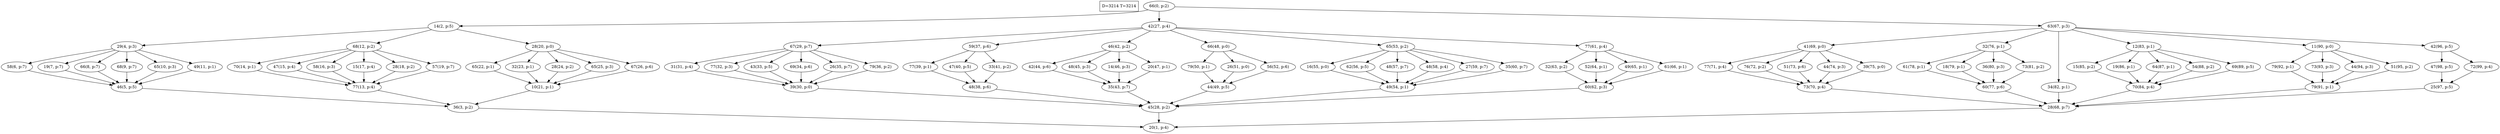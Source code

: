 digraph Task {
i [shape=box, label="D=3214 T=3214"]; 
0 [label="66(0, p:2)"];
1 [label="20(1, p:4)"];
2 [label="14(2, p:5)"];
3 [label="36(3, p:2)"];
4 [label="29(4, p:3)"];
5 [label="46(5, p:5)"];
6 [label="58(6, p:7)"];
7 [label="19(7, p:7)"];
8 [label="66(8, p:7)"];
9 [label="68(9, p:7)"];
10 [label="65(10, p:3)"];
11 [label="49(11, p:1)"];
12 [label="68(12, p:2)"];
13 [label="77(13, p:4)"];
14 [label="70(14, p:1)"];
15 [label="47(15, p:4)"];
16 [label="58(16, p:3)"];
17 [label="15(17, p:4)"];
18 [label="28(18, p:2)"];
19 [label="57(19, p:7)"];
20 [label="28(20, p:0)"];
21 [label="10(21, p:1)"];
22 [label="65(22, p:1)"];
23 [label="32(23, p:1)"];
24 [label="28(24, p:2)"];
25 [label="65(25, p:3)"];
26 [label="67(26, p:6)"];
27 [label="42(27, p:4)"];
28 [label="45(28, p:2)"];
29 [label="67(29, p:7)"];
30 [label="39(30, p:0)"];
31 [label="31(31, p:4)"];
32 [label="77(32, p:3)"];
33 [label="43(33, p:5)"];
34 [label="69(34, p:6)"];
35 [label="26(35, p:7)"];
36 [label="79(36, p:2)"];
37 [label="59(37, p:6)"];
38 [label="48(38, p:6)"];
39 [label="77(39, p:1)"];
40 [label="47(40, p:5)"];
41 [label="33(41, p:2)"];
42 [label="46(42, p:2)"];
43 [label="35(43, p:7)"];
44 [label="42(44, p:6)"];
45 [label="48(45, p:3)"];
46 [label="14(46, p:3)"];
47 [label="20(47, p:1)"];
48 [label="66(48, p:0)"];
49 [label="44(49, p:5)"];
50 [label="79(50, p:1)"];
51 [label="26(51, p:0)"];
52 [label="56(52, p:6)"];
53 [label="65(53, p:2)"];
54 [label="49(54, p:1)"];
55 [label="16(55, p:0)"];
56 [label="62(56, p:5)"];
57 [label="48(57, p:7)"];
58 [label="48(58, p:4)"];
59 [label="27(59, p:7)"];
60 [label="35(60, p:7)"];
61 [label="77(61, p:4)"];
62 [label="60(62, p:3)"];
63 [label="32(63, p:2)"];
64 [label="52(64, p:1)"];
65 [label="49(65, p:1)"];
66 [label="61(66, p:1)"];
67 [label="63(67, p:3)"];
68 [label="28(68, p:7)"];
69 [label="41(69, p:0)"];
70 [label="73(70, p:4)"];
71 [label="77(71, p:4)"];
72 [label="76(72, p:2)"];
73 [label="51(73, p:6)"];
74 [label="44(74, p:3)"];
75 [label="39(75, p:0)"];
76 [label="32(76, p:1)"];
77 [label="60(77, p:6)"];
78 [label="61(78, p:1)"];
79 [label="18(79, p:1)"];
80 [label="36(80, p:3)"];
81 [label="73(81, p:2)"];
82 [label="34(82, p:1)"];
83 [label="12(83, p:1)"];
84 [label="70(84, p:4)"];
85 [label="15(85, p:2)"];
86 [label="19(86, p:1)"];
87 [label="64(87, p:1)"];
88 [label="54(88, p:2)"];
89 [label="69(89, p:5)"];
90 [label="11(90, p:0)"];
91 [label="79(91, p:1)"];
92 [label="79(92, p:1)"];
93 [label="73(93, p:3)"];
94 [label="44(94, p:3)"];
95 [label="51(95, p:2)"];
96 [label="42(96, p:5)"];
97 [label="25(97, p:5)"];
98 [label="47(98, p:5)"];
99 [label="72(99, p:4)"];
0 -> 2;
0 -> 27;
0 -> 67;
2 -> 4;
2 -> 12;
2 -> 20;
3 -> 1;
4 -> 6;
4 -> 7;
4 -> 8;
4 -> 9;
4 -> 10;
4 -> 11;
5 -> 3;
6 -> 5;
7 -> 5;
8 -> 5;
9 -> 5;
10 -> 5;
11 -> 5;
12 -> 14;
12 -> 15;
12 -> 16;
12 -> 17;
12 -> 18;
12 -> 19;
13 -> 3;
14 -> 13;
15 -> 13;
16 -> 13;
17 -> 13;
18 -> 13;
19 -> 13;
20 -> 22;
20 -> 23;
20 -> 24;
20 -> 25;
20 -> 26;
21 -> 3;
22 -> 21;
23 -> 21;
24 -> 21;
25 -> 21;
26 -> 21;
27 -> 29;
27 -> 37;
27 -> 42;
27 -> 48;
27 -> 53;
27 -> 61;
28 -> 1;
29 -> 31;
29 -> 32;
29 -> 33;
29 -> 34;
29 -> 35;
29 -> 36;
30 -> 28;
31 -> 30;
32 -> 30;
33 -> 30;
34 -> 30;
35 -> 30;
36 -> 30;
37 -> 39;
37 -> 40;
37 -> 41;
38 -> 28;
39 -> 38;
40 -> 38;
41 -> 38;
42 -> 44;
42 -> 45;
42 -> 46;
42 -> 47;
43 -> 28;
44 -> 43;
45 -> 43;
46 -> 43;
47 -> 43;
48 -> 50;
48 -> 51;
48 -> 52;
49 -> 28;
50 -> 49;
51 -> 49;
52 -> 49;
53 -> 55;
53 -> 56;
53 -> 57;
53 -> 58;
53 -> 59;
53 -> 60;
54 -> 28;
55 -> 54;
56 -> 54;
57 -> 54;
58 -> 54;
59 -> 54;
60 -> 54;
61 -> 63;
61 -> 64;
61 -> 65;
61 -> 66;
62 -> 28;
63 -> 62;
64 -> 62;
65 -> 62;
66 -> 62;
67 -> 69;
67 -> 76;
67 -> 82;
67 -> 83;
67 -> 90;
67 -> 96;
68 -> 1;
69 -> 71;
69 -> 72;
69 -> 73;
69 -> 74;
69 -> 75;
70 -> 68;
71 -> 70;
72 -> 70;
73 -> 70;
74 -> 70;
75 -> 70;
76 -> 78;
76 -> 79;
76 -> 80;
76 -> 81;
77 -> 68;
78 -> 77;
79 -> 77;
80 -> 77;
81 -> 77;
82 -> 68;
83 -> 85;
83 -> 86;
83 -> 87;
83 -> 88;
83 -> 89;
84 -> 68;
85 -> 84;
86 -> 84;
87 -> 84;
88 -> 84;
89 -> 84;
90 -> 92;
90 -> 93;
90 -> 94;
90 -> 95;
91 -> 68;
92 -> 91;
93 -> 91;
94 -> 91;
95 -> 91;
96 -> 98;
96 -> 99;
97 -> 68;
98 -> 97;
99 -> 97;
}